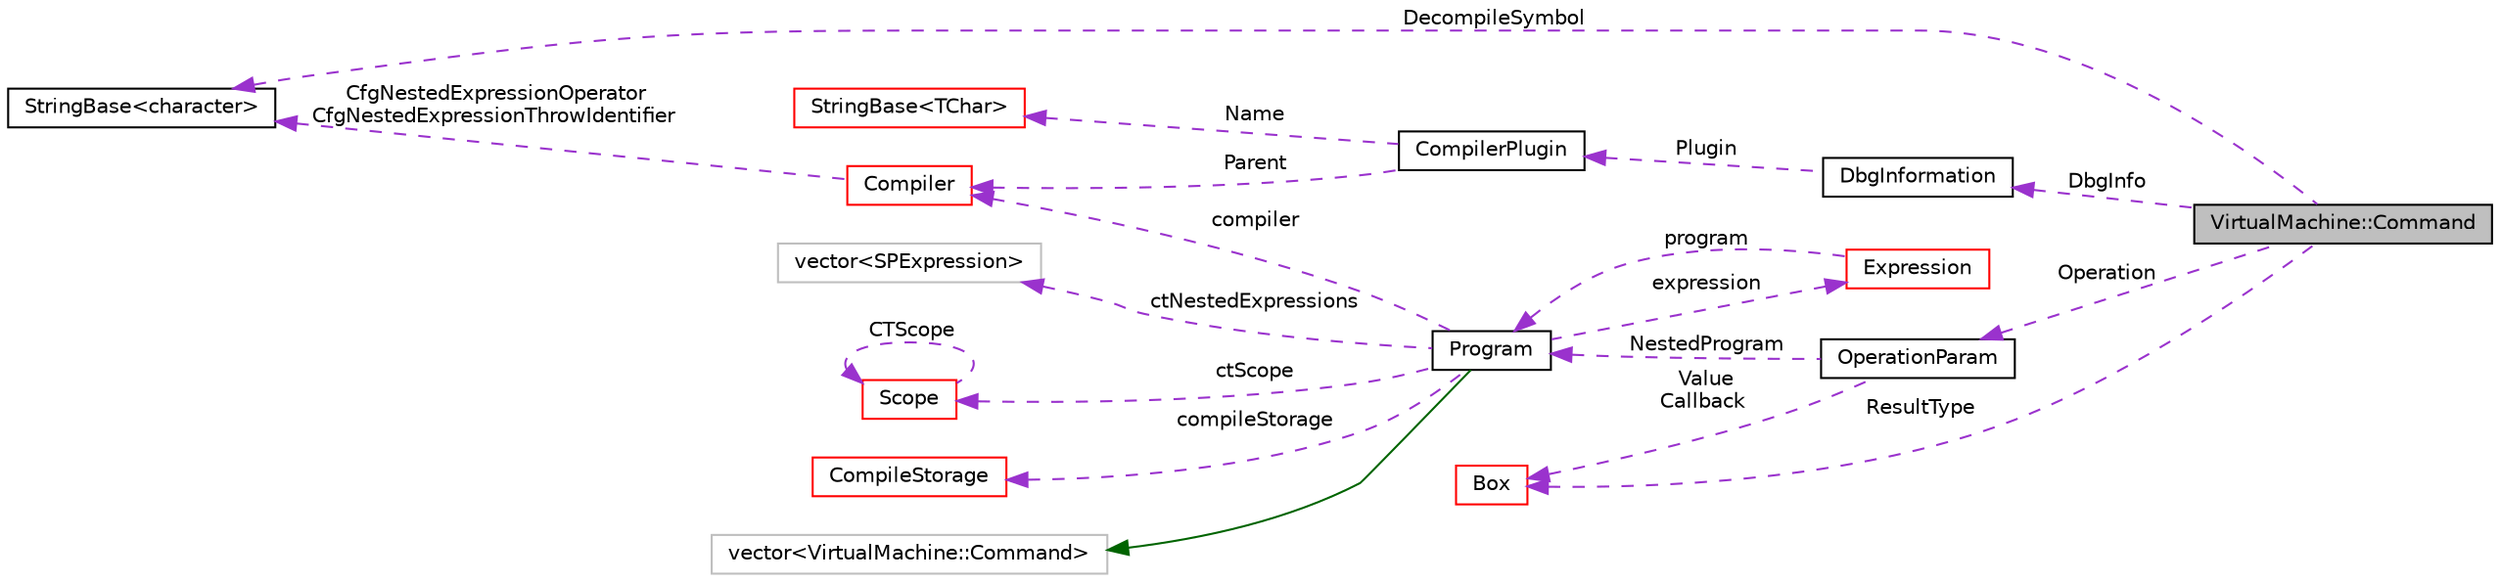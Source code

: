 digraph "VirtualMachine::Command"
{
  edge [fontname="Helvetica",fontsize="10",labelfontname="Helvetica",labelfontsize="10"];
  node [fontname="Helvetica",fontsize="10",shape=record];
  rankdir="LR";
  Node1 [label="VirtualMachine::Command",height=0.2,width=0.4,color="black", fillcolor="grey75", style="filled", fontcolor="black"];
  Node39 [label="vector\<VirtualMachine::Command\>",height=0.2,width=0.4,color="grey75", fillcolor="white", style="filled",tooltip="STL class. "];
  Node53 [label="vector\<SPExpression\>",height=0.2,width=0.4,color="grey75", fillcolor="white", style="filled"];
  Node2 [label="StringBase\<character\>",height=0.2,width=0.4,color="black", fillcolor="white", style="filled",URL="$classaworx_1_1lib_1_1strings_1_1StringBase.html"];
  Node31 [label="StringBase\<TChar\>",height=0.2,width=0.4,color="red", fillcolor="white", style="filled",URL="$classaworx_1_1lib_1_1strings_1_1StringBase.html"];
  Node2 -> Node1 [dir="back",color="darkorchid3",fontsize="10",style="dashed",label=" DecompileSymbol" ,fontname="Helvetica"];
  Node2 -> Node5 [dir="back",color="darkorchid3",fontsize="10",style="dashed",label=" CfgNestedExpressionOperator\nCfgNestedExpressionThrowIdentifier" ,fontname="Helvetica"];
  Node3 -> Node1 [dir="back",color="darkorchid3",fontsize="10",style="dashed",label=" DbgInfo" ,fontname="Helvetica"];
  Node4 -> Node3 [dir="back",color="darkorchid3",fontsize="10",style="dashed",label=" Plugin" ,fontname="Helvetica"];
  Node5 -> Node4 [dir="back",color="darkorchid3",fontsize="10",style="dashed",label=" Parent" ,fontname="Helvetica"];
  Node5 -> Node38 [dir="back",color="darkorchid3",fontsize="10",style="dashed",label=" compiler" ,fontname="Helvetica"];
  Node31 -> Node4 [dir="back",color="darkorchid3",fontsize="10",style="dashed",label=" Name" ,fontname="Helvetica"];
  Node37 -> Node1 [dir="back",color="darkorchid3",fontsize="10",style="dashed",label=" Operation" ,fontname="Helvetica"];
  Node38 -> Node37 [dir="back",color="darkorchid3",fontsize="10",style="dashed",label=" NestedProgram" ,fontname="Helvetica"];
  Node38 -> Node41 [dir="back",color="darkorchid3",fontsize="10",style="dashed",label=" program" ,fontname="Helvetica"];
  Node39 -> Node38 [dir="back",color="darkgreen",fontsize="10",style="solid",fontname="Helvetica"];
  Node41 -> Node38 [dir="back",color="darkorchid3",fontsize="10",style="dashed",label=" expression" ,fontname="Helvetica"];
  Node42 -> Node38 [dir="back",color="darkorchid3",fontsize="10",style="dashed",label=" ctScope" ,fontname="Helvetica"];
  Node42 -> Node42 [dir="back",color="darkorchid3",fontsize="10",style="dashed",label=" CTScope" ,fontname="Helvetica"];
  Node50 -> Node1 [dir="back",color="darkorchid3",fontsize="10",style="dashed",label=" ResultType" ,fontname="Helvetica"];
  Node50 -> Node37 [dir="back",color="darkorchid3",fontsize="10",style="dashed",label=" Value\nCallback" ,fontname="Helvetica"];
  Node53 -> Node38 [dir="back",color="darkorchid3",fontsize="10",style="dashed",label=" ctNestedExpressions" ,fontname="Helvetica"];
  Node54 -> Node38 [dir="back",color="darkorchid3",fontsize="10",style="dashed",label=" compileStorage" ,fontname="Helvetica"];
  Node3 [label="DbgInformation",height=0.2,width=0.4,color="black", fillcolor="white", style="filled",URL="$structaworx_1_1lib_1_1expressions_1_1detail_1_1VirtualMachine_1_1Command_1_1DbgInformation.html"];
  Node4 [label="CompilerPlugin",height=0.2,width=0.4,color="black", fillcolor="white", style="filled",URL="$structaworx_1_1lib_1_1expressions_1_1CompilerPlugin.html"];
  Node5 [label="Compiler",height=0.2,width=0.4,color="red", fillcolor="white", style="filled",URL="$classaworx_1_1lib_1_1expressions_1_1Compiler.html"];
  Node37 [label="OperationParam",height=0.2,width=0.4,color="black", fillcolor="white", style="filled",URL="$unionaworx_1_1lib_1_1expressions_1_1detail_1_1VirtualMachine_1_1Command_1_1OperationParam.html"];
  Node38 [label="Program",height=0.2,width=0.4,color="black", fillcolor="white", style="filled",URL="$classaworx_1_1lib_1_1expressions_1_1detail_1_1Program.html"];
  Node41 [label="Expression",height=0.2,width=0.4,color="red", fillcolor="white", style="filled",URL="$classaworx_1_1lib_1_1expressions_1_1Expression.html"];
  Node42 [label="Scope",height=0.2,width=0.4,color="red", fillcolor="white", style="filled",URL="$structaworx_1_1lib_1_1expressions_1_1Scope.html"];
  Node54 [label="CompileStorage",height=0.2,width=0.4,color="red", fillcolor="white", style="filled",URL="$structaworx_1_1lib_1_1expressions_1_1detail_1_1Program_1_1CompileStorage.html"];
  Node50 [label="Box",height=0.2,width=0.4,color="red", fillcolor="white", style="filled",URL="$classaworx_1_1lib_1_1boxing_1_1Box.html"];
}

